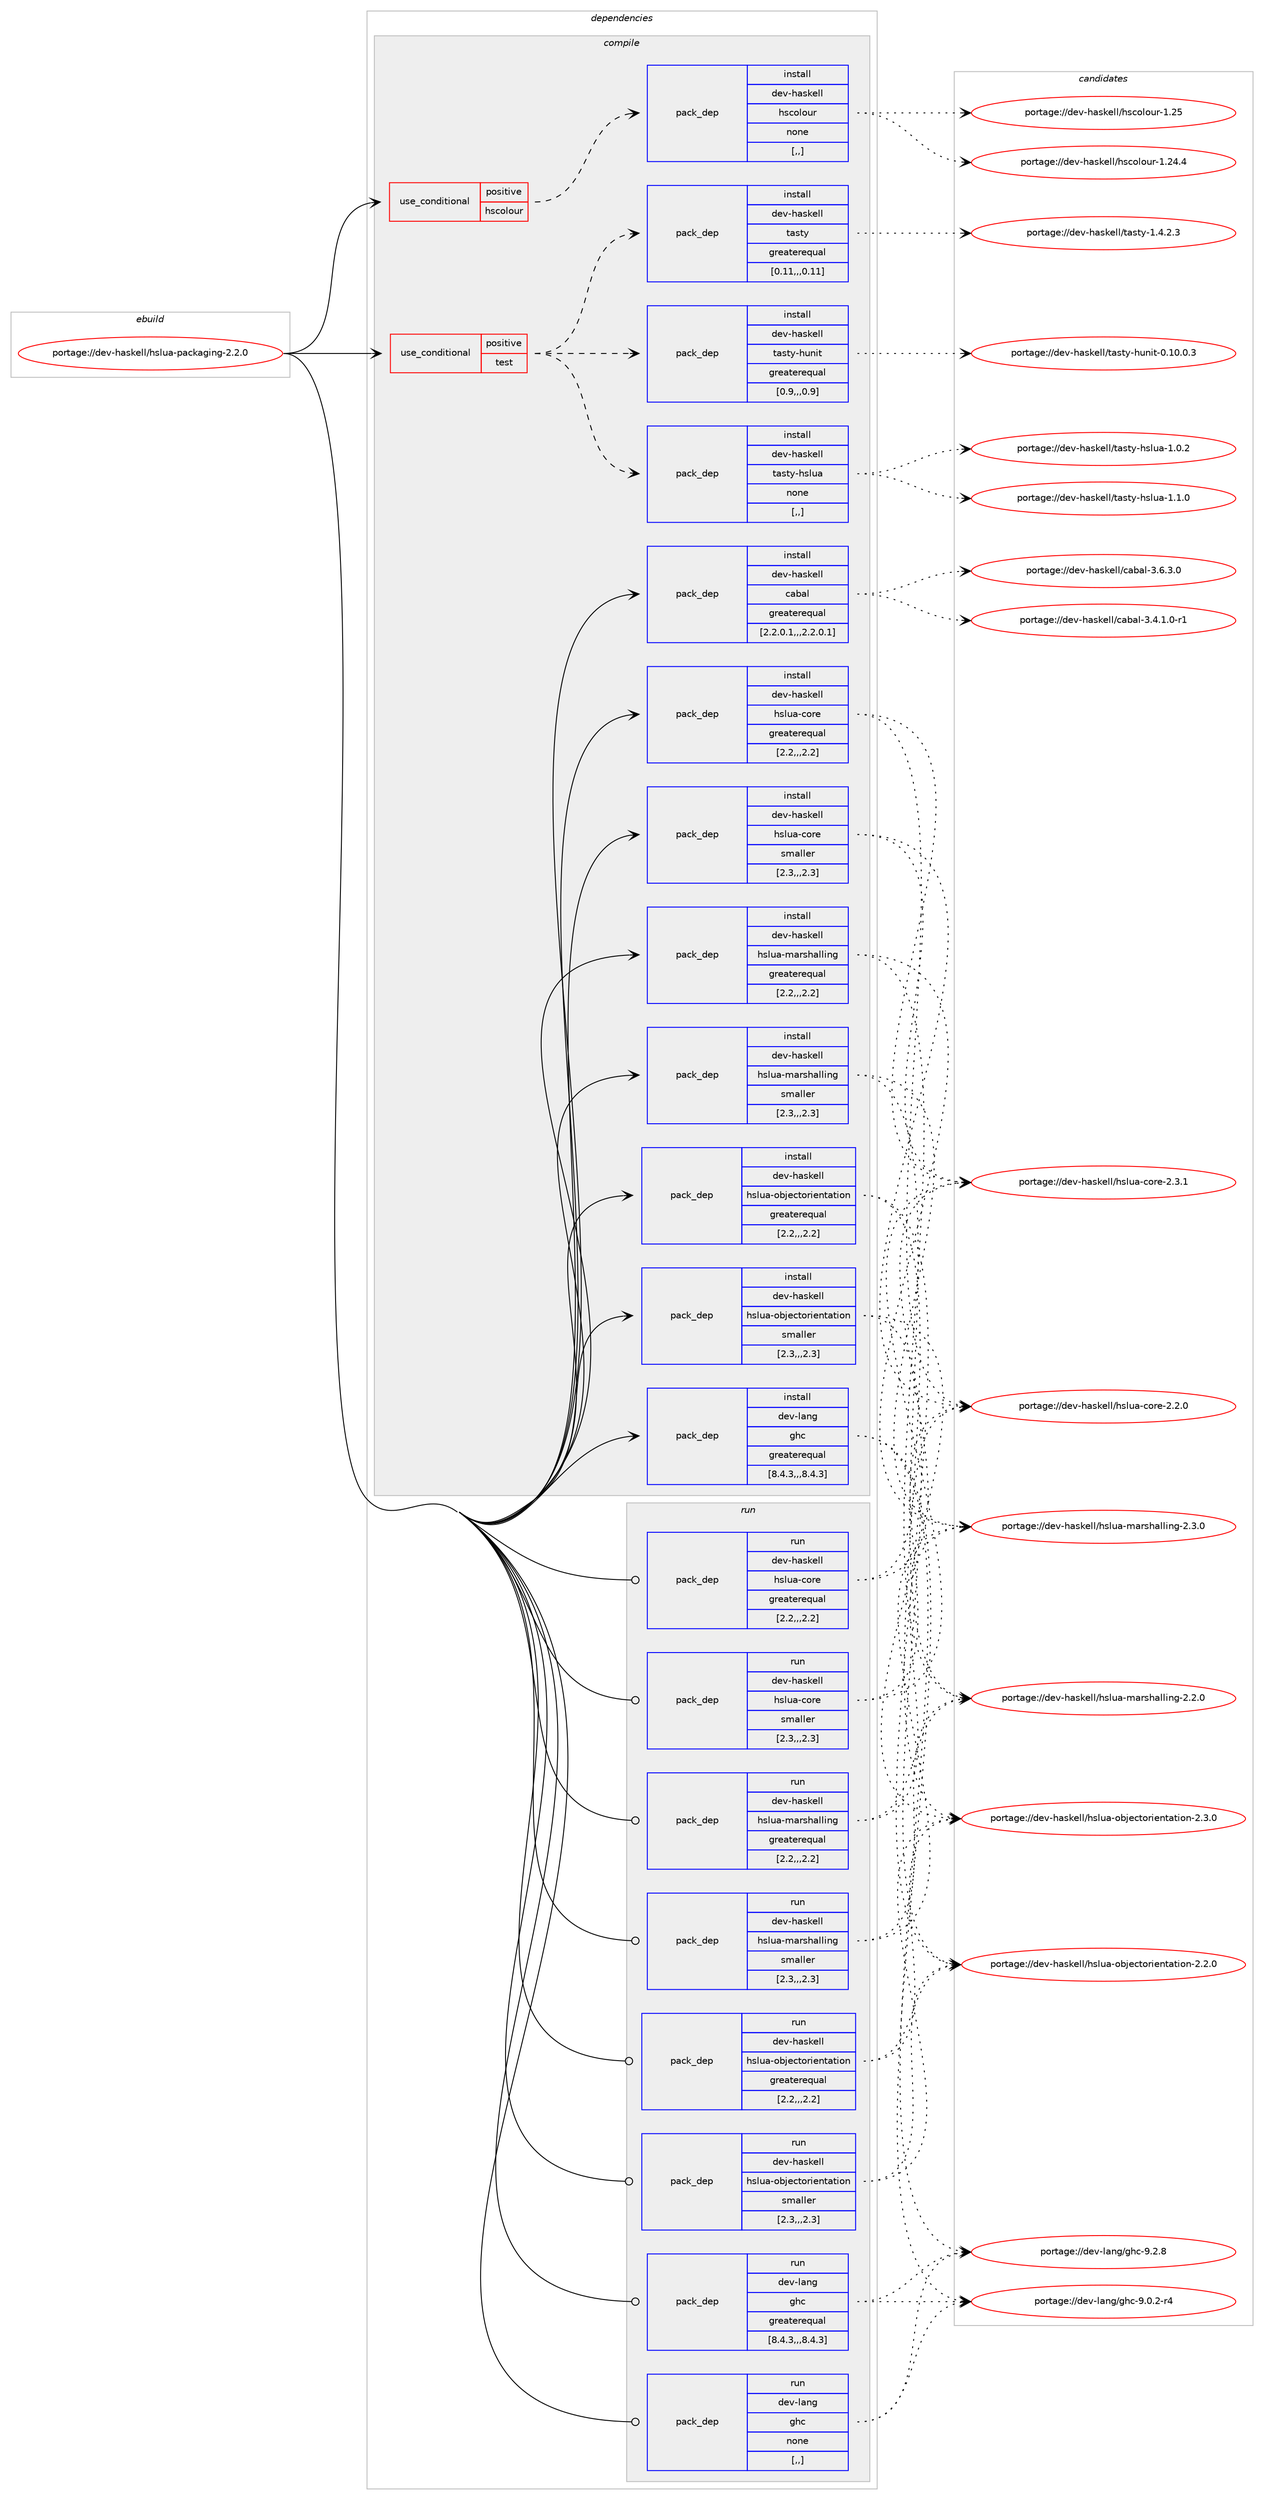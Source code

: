 digraph prolog {

# *************
# Graph options
# *************

newrank=true;
concentrate=true;
compound=true;
graph [rankdir=LR,fontname=Helvetica,fontsize=10,ranksep=1.5];#, ranksep=2.5, nodesep=0.2];
edge  [arrowhead=vee];
node  [fontname=Helvetica,fontsize=10];

# **********
# The ebuild
# **********

subgraph cluster_leftcol {
color=gray;
label=<<i>ebuild</i>>;
id [label="portage://dev-haskell/hslua-packaging-2.2.0", color=red, width=4, href="../dev-haskell/hslua-packaging-2.2.0.svg"];
}

# ****************
# The dependencies
# ****************

subgraph cluster_midcol {
color=gray;
label=<<i>dependencies</i>>;
subgraph cluster_compile {
fillcolor="#eeeeee";
style=filled;
label=<<i>compile</i>>;
subgraph cond20539 {
dependency82182 [label=<<TABLE BORDER="0" CELLBORDER="1" CELLSPACING="0" CELLPADDING="4"><TR><TD ROWSPAN="3" CELLPADDING="10">use_conditional</TD></TR><TR><TD>positive</TD></TR><TR><TD>hscolour</TD></TR></TABLE>>, shape=none, color=red];
subgraph pack60646 {
dependency82183 [label=<<TABLE BORDER="0" CELLBORDER="1" CELLSPACING="0" CELLPADDING="4" WIDTH="220"><TR><TD ROWSPAN="6" CELLPADDING="30">pack_dep</TD></TR><TR><TD WIDTH="110">install</TD></TR><TR><TD>dev-haskell</TD></TR><TR><TD>hscolour</TD></TR><TR><TD>none</TD></TR><TR><TD>[,,]</TD></TR></TABLE>>, shape=none, color=blue];
}
dependency82182:e -> dependency82183:w [weight=20,style="dashed",arrowhead="vee"];
}
id:e -> dependency82182:w [weight=20,style="solid",arrowhead="vee"];
subgraph cond20540 {
dependency82184 [label=<<TABLE BORDER="0" CELLBORDER="1" CELLSPACING="0" CELLPADDING="4"><TR><TD ROWSPAN="3" CELLPADDING="10">use_conditional</TD></TR><TR><TD>positive</TD></TR><TR><TD>test</TD></TR></TABLE>>, shape=none, color=red];
subgraph pack60647 {
dependency82185 [label=<<TABLE BORDER="0" CELLBORDER="1" CELLSPACING="0" CELLPADDING="4" WIDTH="220"><TR><TD ROWSPAN="6" CELLPADDING="30">pack_dep</TD></TR><TR><TD WIDTH="110">install</TD></TR><TR><TD>dev-haskell</TD></TR><TR><TD>tasty</TD></TR><TR><TD>greaterequal</TD></TR><TR><TD>[0.11,,,0.11]</TD></TR></TABLE>>, shape=none, color=blue];
}
dependency82184:e -> dependency82185:w [weight=20,style="dashed",arrowhead="vee"];
subgraph pack60648 {
dependency82186 [label=<<TABLE BORDER="0" CELLBORDER="1" CELLSPACING="0" CELLPADDING="4" WIDTH="220"><TR><TD ROWSPAN="6" CELLPADDING="30">pack_dep</TD></TR><TR><TD WIDTH="110">install</TD></TR><TR><TD>dev-haskell</TD></TR><TR><TD>tasty-hslua</TD></TR><TR><TD>none</TD></TR><TR><TD>[,,]</TD></TR></TABLE>>, shape=none, color=blue];
}
dependency82184:e -> dependency82186:w [weight=20,style="dashed",arrowhead="vee"];
subgraph pack60649 {
dependency82187 [label=<<TABLE BORDER="0" CELLBORDER="1" CELLSPACING="0" CELLPADDING="4" WIDTH="220"><TR><TD ROWSPAN="6" CELLPADDING="30">pack_dep</TD></TR><TR><TD WIDTH="110">install</TD></TR><TR><TD>dev-haskell</TD></TR><TR><TD>tasty-hunit</TD></TR><TR><TD>greaterequal</TD></TR><TR><TD>[0.9,,,0.9]</TD></TR></TABLE>>, shape=none, color=blue];
}
dependency82184:e -> dependency82187:w [weight=20,style="dashed",arrowhead="vee"];
}
id:e -> dependency82184:w [weight=20,style="solid",arrowhead="vee"];
subgraph pack60650 {
dependency82188 [label=<<TABLE BORDER="0" CELLBORDER="1" CELLSPACING="0" CELLPADDING="4" WIDTH="220"><TR><TD ROWSPAN="6" CELLPADDING="30">pack_dep</TD></TR><TR><TD WIDTH="110">install</TD></TR><TR><TD>dev-haskell</TD></TR><TR><TD>cabal</TD></TR><TR><TD>greaterequal</TD></TR><TR><TD>[2.2.0.1,,,2.2.0.1]</TD></TR></TABLE>>, shape=none, color=blue];
}
id:e -> dependency82188:w [weight=20,style="solid",arrowhead="vee"];
subgraph pack60651 {
dependency82189 [label=<<TABLE BORDER="0" CELLBORDER="1" CELLSPACING="0" CELLPADDING="4" WIDTH="220"><TR><TD ROWSPAN="6" CELLPADDING="30">pack_dep</TD></TR><TR><TD WIDTH="110">install</TD></TR><TR><TD>dev-haskell</TD></TR><TR><TD>hslua-core</TD></TR><TR><TD>greaterequal</TD></TR><TR><TD>[2.2,,,2.2]</TD></TR></TABLE>>, shape=none, color=blue];
}
id:e -> dependency82189:w [weight=20,style="solid",arrowhead="vee"];
subgraph pack60652 {
dependency82190 [label=<<TABLE BORDER="0" CELLBORDER="1" CELLSPACING="0" CELLPADDING="4" WIDTH="220"><TR><TD ROWSPAN="6" CELLPADDING="30">pack_dep</TD></TR><TR><TD WIDTH="110">install</TD></TR><TR><TD>dev-haskell</TD></TR><TR><TD>hslua-core</TD></TR><TR><TD>smaller</TD></TR><TR><TD>[2.3,,,2.3]</TD></TR></TABLE>>, shape=none, color=blue];
}
id:e -> dependency82190:w [weight=20,style="solid",arrowhead="vee"];
subgraph pack60653 {
dependency82191 [label=<<TABLE BORDER="0" CELLBORDER="1" CELLSPACING="0" CELLPADDING="4" WIDTH="220"><TR><TD ROWSPAN="6" CELLPADDING="30">pack_dep</TD></TR><TR><TD WIDTH="110">install</TD></TR><TR><TD>dev-haskell</TD></TR><TR><TD>hslua-marshalling</TD></TR><TR><TD>greaterequal</TD></TR><TR><TD>[2.2,,,2.2]</TD></TR></TABLE>>, shape=none, color=blue];
}
id:e -> dependency82191:w [weight=20,style="solid",arrowhead="vee"];
subgraph pack60654 {
dependency82192 [label=<<TABLE BORDER="0" CELLBORDER="1" CELLSPACING="0" CELLPADDING="4" WIDTH="220"><TR><TD ROWSPAN="6" CELLPADDING="30">pack_dep</TD></TR><TR><TD WIDTH="110">install</TD></TR><TR><TD>dev-haskell</TD></TR><TR><TD>hslua-marshalling</TD></TR><TR><TD>smaller</TD></TR><TR><TD>[2.3,,,2.3]</TD></TR></TABLE>>, shape=none, color=blue];
}
id:e -> dependency82192:w [weight=20,style="solid",arrowhead="vee"];
subgraph pack60655 {
dependency82193 [label=<<TABLE BORDER="0" CELLBORDER="1" CELLSPACING="0" CELLPADDING="4" WIDTH="220"><TR><TD ROWSPAN="6" CELLPADDING="30">pack_dep</TD></TR><TR><TD WIDTH="110">install</TD></TR><TR><TD>dev-haskell</TD></TR><TR><TD>hslua-objectorientation</TD></TR><TR><TD>greaterequal</TD></TR><TR><TD>[2.2,,,2.2]</TD></TR></TABLE>>, shape=none, color=blue];
}
id:e -> dependency82193:w [weight=20,style="solid",arrowhead="vee"];
subgraph pack60656 {
dependency82194 [label=<<TABLE BORDER="0" CELLBORDER="1" CELLSPACING="0" CELLPADDING="4" WIDTH="220"><TR><TD ROWSPAN="6" CELLPADDING="30">pack_dep</TD></TR><TR><TD WIDTH="110">install</TD></TR><TR><TD>dev-haskell</TD></TR><TR><TD>hslua-objectorientation</TD></TR><TR><TD>smaller</TD></TR><TR><TD>[2.3,,,2.3]</TD></TR></TABLE>>, shape=none, color=blue];
}
id:e -> dependency82194:w [weight=20,style="solid",arrowhead="vee"];
subgraph pack60657 {
dependency82195 [label=<<TABLE BORDER="0" CELLBORDER="1" CELLSPACING="0" CELLPADDING="4" WIDTH="220"><TR><TD ROWSPAN="6" CELLPADDING="30">pack_dep</TD></TR><TR><TD WIDTH="110">install</TD></TR><TR><TD>dev-lang</TD></TR><TR><TD>ghc</TD></TR><TR><TD>greaterequal</TD></TR><TR><TD>[8.4.3,,,8.4.3]</TD></TR></TABLE>>, shape=none, color=blue];
}
id:e -> dependency82195:w [weight=20,style="solid",arrowhead="vee"];
}
subgraph cluster_compileandrun {
fillcolor="#eeeeee";
style=filled;
label=<<i>compile and run</i>>;
}
subgraph cluster_run {
fillcolor="#eeeeee";
style=filled;
label=<<i>run</i>>;
subgraph pack60658 {
dependency82196 [label=<<TABLE BORDER="0" CELLBORDER="1" CELLSPACING="0" CELLPADDING="4" WIDTH="220"><TR><TD ROWSPAN="6" CELLPADDING="30">pack_dep</TD></TR><TR><TD WIDTH="110">run</TD></TR><TR><TD>dev-haskell</TD></TR><TR><TD>hslua-core</TD></TR><TR><TD>greaterequal</TD></TR><TR><TD>[2.2,,,2.2]</TD></TR></TABLE>>, shape=none, color=blue];
}
id:e -> dependency82196:w [weight=20,style="solid",arrowhead="odot"];
subgraph pack60659 {
dependency82197 [label=<<TABLE BORDER="0" CELLBORDER="1" CELLSPACING="0" CELLPADDING="4" WIDTH="220"><TR><TD ROWSPAN="6" CELLPADDING="30">pack_dep</TD></TR><TR><TD WIDTH="110">run</TD></TR><TR><TD>dev-haskell</TD></TR><TR><TD>hslua-core</TD></TR><TR><TD>smaller</TD></TR><TR><TD>[2.3,,,2.3]</TD></TR></TABLE>>, shape=none, color=blue];
}
id:e -> dependency82197:w [weight=20,style="solid",arrowhead="odot"];
subgraph pack60660 {
dependency82198 [label=<<TABLE BORDER="0" CELLBORDER="1" CELLSPACING="0" CELLPADDING="4" WIDTH="220"><TR><TD ROWSPAN="6" CELLPADDING="30">pack_dep</TD></TR><TR><TD WIDTH="110">run</TD></TR><TR><TD>dev-haskell</TD></TR><TR><TD>hslua-marshalling</TD></TR><TR><TD>greaterequal</TD></TR><TR><TD>[2.2,,,2.2]</TD></TR></TABLE>>, shape=none, color=blue];
}
id:e -> dependency82198:w [weight=20,style="solid",arrowhead="odot"];
subgraph pack60661 {
dependency82199 [label=<<TABLE BORDER="0" CELLBORDER="1" CELLSPACING="0" CELLPADDING="4" WIDTH="220"><TR><TD ROWSPAN="6" CELLPADDING="30">pack_dep</TD></TR><TR><TD WIDTH="110">run</TD></TR><TR><TD>dev-haskell</TD></TR><TR><TD>hslua-marshalling</TD></TR><TR><TD>smaller</TD></TR><TR><TD>[2.3,,,2.3]</TD></TR></TABLE>>, shape=none, color=blue];
}
id:e -> dependency82199:w [weight=20,style="solid",arrowhead="odot"];
subgraph pack60662 {
dependency82200 [label=<<TABLE BORDER="0" CELLBORDER="1" CELLSPACING="0" CELLPADDING="4" WIDTH="220"><TR><TD ROWSPAN="6" CELLPADDING="30">pack_dep</TD></TR><TR><TD WIDTH="110">run</TD></TR><TR><TD>dev-haskell</TD></TR><TR><TD>hslua-objectorientation</TD></TR><TR><TD>greaterequal</TD></TR><TR><TD>[2.2,,,2.2]</TD></TR></TABLE>>, shape=none, color=blue];
}
id:e -> dependency82200:w [weight=20,style="solid",arrowhead="odot"];
subgraph pack60663 {
dependency82201 [label=<<TABLE BORDER="0" CELLBORDER="1" CELLSPACING="0" CELLPADDING="4" WIDTH="220"><TR><TD ROWSPAN="6" CELLPADDING="30">pack_dep</TD></TR><TR><TD WIDTH="110">run</TD></TR><TR><TD>dev-haskell</TD></TR><TR><TD>hslua-objectorientation</TD></TR><TR><TD>smaller</TD></TR><TR><TD>[2.3,,,2.3]</TD></TR></TABLE>>, shape=none, color=blue];
}
id:e -> dependency82201:w [weight=20,style="solid",arrowhead="odot"];
subgraph pack60664 {
dependency82202 [label=<<TABLE BORDER="0" CELLBORDER="1" CELLSPACING="0" CELLPADDING="4" WIDTH="220"><TR><TD ROWSPAN="6" CELLPADDING="30">pack_dep</TD></TR><TR><TD WIDTH="110">run</TD></TR><TR><TD>dev-lang</TD></TR><TR><TD>ghc</TD></TR><TR><TD>greaterequal</TD></TR><TR><TD>[8.4.3,,,8.4.3]</TD></TR></TABLE>>, shape=none, color=blue];
}
id:e -> dependency82202:w [weight=20,style="solid",arrowhead="odot"];
subgraph pack60665 {
dependency82203 [label=<<TABLE BORDER="0" CELLBORDER="1" CELLSPACING="0" CELLPADDING="4" WIDTH="220"><TR><TD ROWSPAN="6" CELLPADDING="30">pack_dep</TD></TR><TR><TD WIDTH="110">run</TD></TR><TR><TD>dev-lang</TD></TR><TR><TD>ghc</TD></TR><TR><TD>none</TD></TR><TR><TD>[,,]</TD></TR></TABLE>>, shape=none, color=blue];
}
id:e -> dependency82203:w [weight=20,style="solid",arrowhead="odot"];
}
}

# **************
# The candidates
# **************

subgraph cluster_choices {
rank=same;
color=gray;
label=<<i>candidates</i>>;

subgraph choice60646 {
color=black;
nodesep=1;
choice100101118451049711510710110810847104115991111081111171144549465053 [label="portage://dev-haskell/hscolour-1.25", color=red, width=4,href="../dev-haskell/hscolour-1.25.svg"];
choice1001011184510497115107101108108471041159911110811111711445494650524652 [label="portage://dev-haskell/hscolour-1.24.4", color=red, width=4,href="../dev-haskell/hscolour-1.24.4.svg"];
dependency82183:e -> choice100101118451049711510710110810847104115991111081111171144549465053:w [style=dotted,weight="100"];
dependency82183:e -> choice1001011184510497115107101108108471041159911110811111711445494650524652:w [style=dotted,weight="100"];
}
subgraph choice60647 {
color=black;
nodesep=1;
choice100101118451049711510710110810847116971151161214549465246504651 [label="portage://dev-haskell/tasty-1.4.2.3", color=red, width=4,href="../dev-haskell/tasty-1.4.2.3.svg"];
dependency82185:e -> choice100101118451049711510710110810847116971151161214549465246504651:w [style=dotted,weight="100"];
}
subgraph choice60648 {
color=black;
nodesep=1;
choice100101118451049711510710110810847116971151161214510411510811797454946494648 [label="portage://dev-haskell/tasty-hslua-1.1.0", color=red, width=4,href="../dev-haskell/tasty-hslua-1.1.0.svg"];
choice100101118451049711510710110810847116971151161214510411510811797454946484650 [label="portage://dev-haskell/tasty-hslua-1.0.2", color=red, width=4,href="../dev-haskell/tasty-hslua-1.0.2.svg"];
dependency82186:e -> choice100101118451049711510710110810847116971151161214510411510811797454946494648:w [style=dotted,weight="100"];
dependency82186:e -> choice100101118451049711510710110810847116971151161214510411510811797454946484650:w [style=dotted,weight="100"];
}
subgraph choice60649 {
color=black;
nodesep=1;
choice1001011184510497115107101108108471169711511612145104117110105116454846494846484651 [label="portage://dev-haskell/tasty-hunit-0.10.0.3", color=red, width=4,href="../dev-haskell/tasty-hunit-0.10.0.3.svg"];
dependency82187:e -> choice1001011184510497115107101108108471169711511612145104117110105116454846494846484651:w [style=dotted,weight="100"];
}
subgraph choice60650 {
color=black;
nodesep=1;
choice100101118451049711510710110810847999798971084551465446514648 [label="portage://dev-haskell/cabal-3.6.3.0", color=red, width=4,href="../dev-haskell/cabal-3.6.3.0.svg"];
choice1001011184510497115107101108108479997989710845514652464946484511449 [label="portage://dev-haskell/cabal-3.4.1.0-r1", color=red, width=4,href="../dev-haskell/cabal-3.4.1.0-r1.svg"];
dependency82188:e -> choice100101118451049711510710110810847999798971084551465446514648:w [style=dotted,weight="100"];
dependency82188:e -> choice1001011184510497115107101108108479997989710845514652464946484511449:w [style=dotted,weight="100"];
}
subgraph choice60651 {
color=black;
nodesep=1;
choice100101118451049711510710110810847104115108117974599111114101455046514649 [label="portage://dev-haskell/hslua-core-2.3.1", color=red, width=4,href="../dev-haskell/hslua-core-2.3.1.svg"];
choice100101118451049711510710110810847104115108117974599111114101455046504648 [label="portage://dev-haskell/hslua-core-2.2.0", color=red, width=4,href="../dev-haskell/hslua-core-2.2.0.svg"];
dependency82189:e -> choice100101118451049711510710110810847104115108117974599111114101455046514649:w [style=dotted,weight="100"];
dependency82189:e -> choice100101118451049711510710110810847104115108117974599111114101455046504648:w [style=dotted,weight="100"];
}
subgraph choice60652 {
color=black;
nodesep=1;
choice100101118451049711510710110810847104115108117974599111114101455046514649 [label="portage://dev-haskell/hslua-core-2.3.1", color=red, width=4,href="../dev-haskell/hslua-core-2.3.1.svg"];
choice100101118451049711510710110810847104115108117974599111114101455046504648 [label="portage://dev-haskell/hslua-core-2.2.0", color=red, width=4,href="../dev-haskell/hslua-core-2.2.0.svg"];
dependency82190:e -> choice100101118451049711510710110810847104115108117974599111114101455046514649:w [style=dotted,weight="100"];
dependency82190:e -> choice100101118451049711510710110810847104115108117974599111114101455046504648:w [style=dotted,weight="100"];
}
subgraph choice60653 {
color=black;
nodesep=1;
choice10010111845104971151071011081084710411510811797451099711411510497108108105110103455046514648 [label="portage://dev-haskell/hslua-marshalling-2.3.0", color=red, width=4,href="../dev-haskell/hslua-marshalling-2.3.0.svg"];
choice10010111845104971151071011081084710411510811797451099711411510497108108105110103455046504648 [label="portage://dev-haskell/hslua-marshalling-2.2.0", color=red, width=4,href="../dev-haskell/hslua-marshalling-2.2.0.svg"];
dependency82191:e -> choice10010111845104971151071011081084710411510811797451099711411510497108108105110103455046514648:w [style=dotted,weight="100"];
dependency82191:e -> choice10010111845104971151071011081084710411510811797451099711411510497108108105110103455046504648:w [style=dotted,weight="100"];
}
subgraph choice60654 {
color=black;
nodesep=1;
choice10010111845104971151071011081084710411510811797451099711411510497108108105110103455046514648 [label="portage://dev-haskell/hslua-marshalling-2.3.0", color=red, width=4,href="../dev-haskell/hslua-marshalling-2.3.0.svg"];
choice10010111845104971151071011081084710411510811797451099711411510497108108105110103455046504648 [label="portage://dev-haskell/hslua-marshalling-2.2.0", color=red, width=4,href="../dev-haskell/hslua-marshalling-2.2.0.svg"];
dependency82192:e -> choice10010111845104971151071011081084710411510811797451099711411510497108108105110103455046514648:w [style=dotted,weight="100"];
dependency82192:e -> choice10010111845104971151071011081084710411510811797451099711411510497108108105110103455046504648:w [style=dotted,weight="100"];
}
subgraph choice60655 {
color=black;
nodesep=1;
choice1001011184510497115107101108108471041151081179745111981061019911611111410510111011697116105111110455046514648 [label="portage://dev-haskell/hslua-objectorientation-2.3.0", color=red, width=4,href="../dev-haskell/hslua-objectorientation-2.3.0.svg"];
choice1001011184510497115107101108108471041151081179745111981061019911611111410510111011697116105111110455046504648 [label="portage://dev-haskell/hslua-objectorientation-2.2.0", color=red, width=4,href="../dev-haskell/hslua-objectorientation-2.2.0.svg"];
dependency82193:e -> choice1001011184510497115107101108108471041151081179745111981061019911611111410510111011697116105111110455046514648:w [style=dotted,weight="100"];
dependency82193:e -> choice1001011184510497115107101108108471041151081179745111981061019911611111410510111011697116105111110455046504648:w [style=dotted,weight="100"];
}
subgraph choice60656 {
color=black;
nodesep=1;
choice1001011184510497115107101108108471041151081179745111981061019911611111410510111011697116105111110455046514648 [label="portage://dev-haskell/hslua-objectorientation-2.3.0", color=red, width=4,href="../dev-haskell/hslua-objectorientation-2.3.0.svg"];
choice1001011184510497115107101108108471041151081179745111981061019911611111410510111011697116105111110455046504648 [label="portage://dev-haskell/hslua-objectorientation-2.2.0", color=red, width=4,href="../dev-haskell/hslua-objectorientation-2.2.0.svg"];
dependency82194:e -> choice1001011184510497115107101108108471041151081179745111981061019911611111410510111011697116105111110455046514648:w [style=dotted,weight="100"];
dependency82194:e -> choice1001011184510497115107101108108471041151081179745111981061019911611111410510111011697116105111110455046504648:w [style=dotted,weight="100"];
}
subgraph choice60657 {
color=black;
nodesep=1;
choice10010111845108971101034710310499455746504656 [label="portage://dev-lang/ghc-9.2.8", color=red, width=4,href="../dev-lang/ghc-9.2.8.svg"];
choice100101118451089711010347103104994557464846504511452 [label="portage://dev-lang/ghc-9.0.2-r4", color=red, width=4,href="../dev-lang/ghc-9.0.2-r4.svg"];
dependency82195:e -> choice10010111845108971101034710310499455746504656:w [style=dotted,weight="100"];
dependency82195:e -> choice100101118451089711010347103104994557464846504511452:w [style=dotted,weight="100"];
}
subgraph choice60658 {
color=black;
nodesep=1;
choice100101118451049711510710110810847104115108117974599111114101455046514649 [label="portage://dev-haskell/hslua-core-2.3.1", color=red, width=4,href="../dev-haskell/hslua-core-2.3.1.svg"];
choice100101118451049711510710110810847104115108117974599111114101455046504648 [label="portage://dev-haskell/hslua-core-2.2.0", color=red, width=4,href="../dev-haskell/hslua-core-2.2.0.svg"];
dependency82196:e -> choice100101118451049711510710110810847104115108117974599111114101455046514649:w [style=dotted,weight="100"];
dependency82196:e -> choice100101118451049711510710110810847104115108117974599111114101455046504648:w [style=dotted,weight="100"];
}
subgraph choice60659 {
color=black;
nodesep=1;
choice100101118451049711510710110810847104115108117974599111114101455046514649 [label="portage://dev-haskell/hslua-core-2.3.1", color=red, width=4,href="../dev-haskell/hslua-core-2.3.1.svg"];
choice100101118451049711510710110810847104115108117974599111114101455046504648 [label="portage://dev-haskell/hslua-core-2.2.0", color=red, width=4,href="../dev-haskell/hslua-core-2.2.0.svg"];
dependency82197:e -> choice100101118451049711510710110810847104115108117974599111114101455046514649:w [style=dotted,weight="100"];
dependency82197:e -> choice100101118451049711510710110810847104115108117974599111114101455046504648:w [style=dotted,weight="100"];
}
subgraph choice60660 {
color=black;
nodesep=1;
choice10010111845104971151071011081084710411510811797451099711411510497108108105110103455046514648 [label="portage://dev-haskell/hslua-marshalling-2.3.0", color=red, width=4,href="../dev-haskell/hslua-marshalling-2.3.0.svg"];
choice10010111845104971151071011081084710411510811797451099711411510497108108105110103455046504648 [label="portage://dev-haskell/hslua-marshalling-2.2.0", color=red, width=4,href="../dev-haskell/hslua-marshalling-2.2.0.svg"];
dependency82198:e -> choice10010111845104971151071011081084710411510811797451099711411510497108108105110103455046514648:w [style=dotted,weight="100"];
dependency82198:e -> choice10010111845104971151071011081084710411510811797451099711411510497108108105110103455046504648:w [style=dotted,weight="100"];
}
subgraph choice60661 {
color=black;
nodesep=1;
choice10010111845104971151071011081084710411510811797451099711411510497108108105110103455046514648 [label="portage://dev-haskell/hslua-marshalling-2.3.0", color=red, width=4,href="../dev-haskell/hslua-marshalling-2.3.0.svg"];
choice10010111845104971151071011081084710411510811797451099711411510497108108105110103455046504648 [label="portage://dev-haskell/hslua-marshalling-2.2.0", color=red, width=4,href="../dev-haskell/hslua-marshalling-2.2.0.svg"];
dependency82199:e -> choice10010111845104971151071011081084710411510811797451099711411510497108108105110103455046514648:w [style=dotted,weight="100"];
dependency82199:e -> choice10010111845104971151071011081084710411510811797451099711411510497108108105110103455046504648:w [style=dotted,weight="100"];
}
subgraph choice60662 {
color=black;
nodesep=1;
choice1001011184510497115107101108108471041151081179745111981061019911611111410510111011697116105111110455046514648 [label="portage://dev-haskell/hslua-objectorientation-2.3.0", color=red, width=4,href="../dev-haskell/hslua-objectorientation-2.3.0.svg"];
choice1001011184510497115107101108108471041151081179745111981061019911611111410510111011697116105111110455046504648 [label="portage://dev-haskell/hslua-objectorientation-2.2.0", color=red, width=4,href="../dev-haskell/hslua-objectorientation-2.2.0.svg"];
dependency82200:e -> choice1001011184510497115107101108108471041151081179745111981061019911611111410510111011697116105111110455046514648:w [style=dotted,weight="100"];
dependency82200:e -> choice1001011184510497115107101108108471041151081179745111981061019911611111410510111011697116105111110455046504648:w [style=dotted,weight="100"];
}
subgraph choice60663 {
color=black;
nodesep=1;
choice1001011184510497115107101108108471041151081179745111981061019911611111410510111011697116105111110455046514648 [label="portage://dev-haskell/hslua-objectorientation-2.3.0", color=red, width=4,href="../dev-haskell/hslua-objectorientation-2.3.0.svg"];
choice1001011184510497115107101108108471041151081179745111981061019911611111410510111011697116105111110455046504648 [label="portage://dev-haskell/hslua-objectorientation-2.2.0", color=red, width=4,href="../dev-haskell/hslua-objectorientation-2.2.0.svg"];
dependency82201:e -> choice1001011184510497115107101108108471041151081179745111981061019911611111410510111011697116105111110455046514648:w [style=dotted,weight="100"];
dependency82201:e -> choice1001011184510497115107101108108471041151081179745111981061019911611111410510111011697116105111110455046504648:w [style=dotted,weight="100"];
}
subgraph choice60664 {
color=black;
nodesep=1;
choice10010111845108971101034710310499455746504656 [label="portage://dev-lang/ghc-9.2.8", color=red, width=4,href="../dev-lang/ghc-9.2.8.svg"];
choice100101118451089711010347103104994557464846504511452 [label="portage://dev-lang/ghc-9.0.2-r4", color=red, width=4,href="../dev-lang/ghc-9.0.2-r4.svg"];
dependency82202:e -> choice10010111845108971101034710310499455746504656:w [style=dotted,weight="100"];
dependency82202:e -> choice100101118451089711010347103104994557464846504511452:w [style=dotted,weight="100"];
}
subgraph choice60665 {
color=black;
nodesep=1;
choice10010111845108971101034710310499455746504656 [label="portage://dev-lang/ghc-9.2.8", color=red, width=4,href="../dev-lang/ghc-9.2.8.svg"];
choice100101118451089711010347103104994557464846504511452 [label="portage://dev-lang/ghc-9.0.2-r4", color=red, width=4,href="../dev-lang/ghc-9.0.2-r4.svg"];
dependency82203:e -> choice10010111845108971101034710310499455746504656:w [style=dotted,weight="100"];
dependency82203:e -> choice100101118451089711010347103104994557464846504511452:w [style=dotted,weight="100"];
}
}

}
